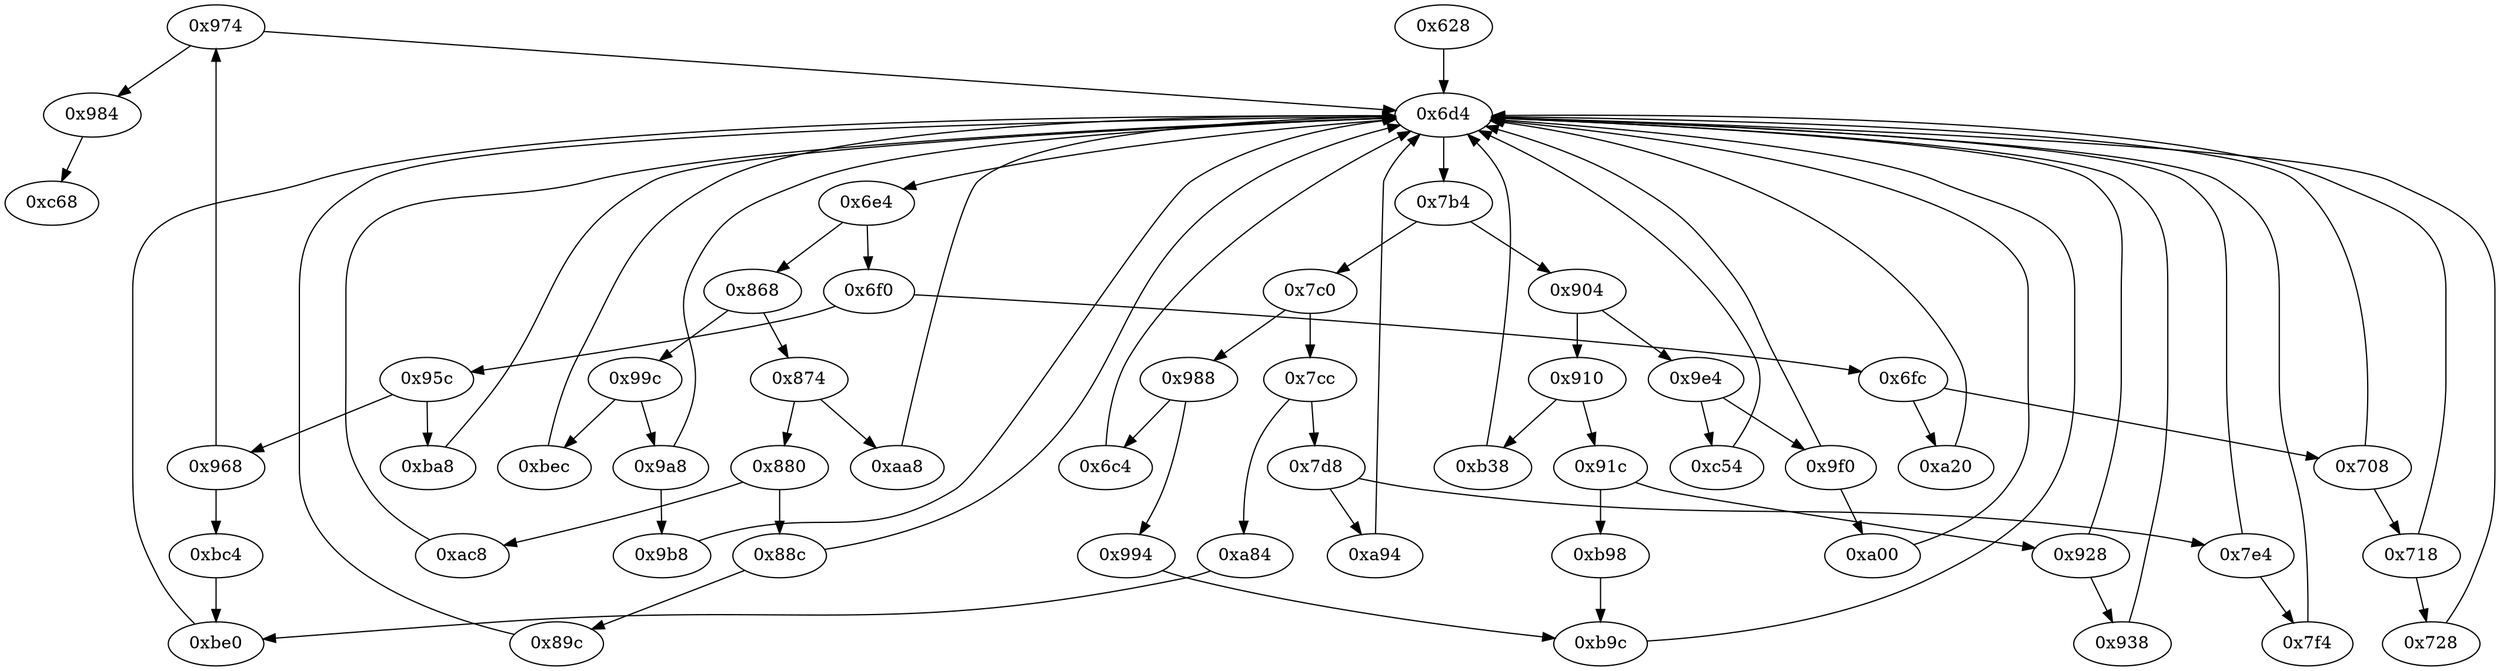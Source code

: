 strict digraph "" {
	"0x984"	 [opcode="[u'b']"];
	"0xc68"	 [opcode="[u'ldr', u'sub', u'pop']"];
	"0x984" -> "0xc68";
	"0x6fc"	 [opcode="[u'ldr', u'cmp', u'b']"];
	"0xa20"	 [opcode="[u'ldr', u'ldr', u'ldr', u'ldr', u'add', u'sub', u'sub', u'mul', u'mvn', u'ldr', u'orr', u'mov', u'cmn', u'mov', u'ldr', u'cmp', \
u'mov', u'mov', u'mov', u'cmn', u'mov', u'mov', u'teq', u'mov', u'b']"];
	"0x6fc" -> "0xa20";
	"0x708"	 [opcode="[u'ldr', u'cmp', u'mov', u'b']"];
	"0x6fc" -> "0x708";
	"0xb9c"	 [opcode="[u'str', u'ldr', u'b']"];
	"0x6d4"	 [opcode="[u'mov', u'ldr', u'cmp', u'b']"];
	"0xb9c" -> "0x6d4";
	"0x95c"	 [opcode="[u'ldr', u'cmp', u'b']"];
	"0x968"	 [opcode="[u'ldr', u'cmp', u'b']"];
	"0x95c" -> "0x968";
	"0xba8"	 [opcode="[u'ldr', u'ldr', u'ldr', u'ldr', u'cmp', u'mov', u'b']"];
	"0x95c" -> "0xba8";
	"0x99c"	 [opcode="[u'ldr', u'cmp', u'b']"];
	"0x9a8"	 [opcode="[u'ldr', u'cmp', u'mov', u'b']"];
	"0x99c" -> "0x9a8";
	"0xbec"	 [opcode="[u'ldr', u'ldr', u'ldr', u'ldr', u'ldr', u'ldr', u'ldr', u'ldr', u'ldr', u'ldr', u'ldr', u'ldr', u'ldr', u'ldr', u'ldr', u'ldr', \
u'ldr', u'ldr', u'ldr', u'ldr', u'ldr', u'ldr', u'ldr', u'ldr', u'mov', u'b']"];
	"0x99c" -> "0xbec";
	"0x988"	 [opcode="[u'ldr', u'cmp', u'b']"];
	"0x6c4"	 [opcode="[u'ldr', u'cmp', u'mov', u'ldr']"];
	"0x988" -> "0x6c4";
	"0x994"	 [opcode="[u'mov', u'b']"];
	"0x988" -> "0x994";
	"0x89c"	 [opcode="[u'ldr', u'str', u'ldr', u'ldr', u'ldr', u'add', u'sub', u'sub', u'mul', u'mvn', u'ldr', u'orr', u'mov', u'cmn', u'mov', u'ldr', \
u'cmp', u'mov', u'mov', u'mov', u'cmn', u'mov', u'mov', u'teq', u'mov', u'b']"];
	"0x89c" -> "0x6d4";
	"0x938"	 [opcode="[u'ldr', u'ldr', u'ldr', u'sub', u'add', u'add', u'str', u'ldr', u'b']"];
	"0x938" -> "0x6d4";
	"0x9e4"	 [opcode="[u'ldr', u'cmp', u'b']"];
	"0x9f0"	 [opcode="[u'ldr', u'cmp', u'mov', u'b']"];
	"0x9e4" -> "0x9f0";
	"0xc54"	 [opcode="[u'ldr', u'ldr', u'bl', u'ldr', u'b']"];
	"0x9e4" -> "0xc54";
	"0xa00"	 [opcode="[u'ldrb', u'ldr', u'cmp', u'ldr', u'mov', u'ldr', u'str', u'b']"];
	"0xa00" -> "0x6d4";
	"0x9f0" -> "0xa00";
	"0x9f0" -> "0x6d4";
	"0x6e4"	 [opcode="[u'ldr', u'cmp', u'b']"];
	"0x868"	 [opcode="[u'ldr', u'cmp', u'b']"];
	"0x6e4" -> "0x868";
	"0x6f0"	 [opcode="[u'ldr', u'cmp', u'b']"];
	"0x6e4" -> "0x6f0";
	"0x880"	 [opcode="[u'ldr', u'cmp', u'b']"];
	"0xac8"	 [opcode="[u'ldr', u'ldr', u'bl', u'ldr', u'ldr', u'ldr', u'ldr', u'add', u'sub', u'sub', u'mul', u'mvn', u'ldr', u'ldr', u'orr', u'mov', \
u'cmn', u'mov', u'cmp', u'mov', u'mov', u'mov', u'cmn', u'mov', u'mov', u'teq', u'mov', u'b']"];
	"0x880" -> "0xac8";
	"0x88c"	 [opcode="[u'ldr', u'cmp', u'mov', u'b']"];
	"0x880" -> "0x88c";
	"0x9b8"	 [opcode="[u'ldr', u'str', u'ldr', u'str', u'ldr', u'ldr', u'ldr', u'ldr', u'cmp', u'mov', u'b']"];
	"0x9b8" -> "0x6d4";
	"0x868" -> "0x99c";
	"0x874"	 [opcode="[u'ldr', u'cmp', u'b']"];
	"0x868" -> "0x874";
	"0x91c"	 [opcode="[u'ldr', u'cmp', u'b']"];
	"0x928"	 [opcode="[u'ldr', u'cmp', u'mov', u'b']"];
	"0x91c" -> "0x928";
	"0xb98"	 [opcode="[u'mov']"];
	"0x91c" -> "0xb98";
	"0xbc4"	 [opcode="[u'ldr', u'ldr', u'ldrb', u'str', u'mov', u'str', u'mov']"];
	"0x968" -> "0xbc4";
	"0x974"	 [opcode="[u'ldr', u'cmp', u'mov', u'b']"];
	"0x968" -> "0x974";
	"0x6d4" -> "0x6e4";
	"0x7b4"	 [opcode="[u'ldr', u'cmp', u'b']"];
	"0x6d4" -> "0x7b4";
	"0x904"	 [opcode="[u'ldr', u'cmp', u'b']"];
	"0x904" -> "0x9e4";
	"0x910"	 [opcode="[u'ldr', u'cmp', u'b']"];
	"0x904" -> "0x910";
	"0x718"	 [opcode="[u'ldr', u'cmp', u'mov', u'b']"];
	"0x718" -> "0x6d4";
	"0x728"	 [opcode="[u'ldr', u'ldr', u'bl', u'cmp', u'mov', u'mvn', u'mov', u'mov', u'strb', u'ldr', u'ldr', u'ldr', u'ldr', u'ldr', u'cmp', u'mov', \
u'sub', u'sub', u'add', u'mul', u'mvn', u'mov', u'orr', u'ldr', u'cmn', u'mov', u'teq', u'mov', u'mvn', u'mov', u'cmn', u'mov', \
u'cmp', u'mov', u'b']"];
	"0x718" -> "0x728";
	"0x6c4" -> "0x6d4";
	"0x928" -> "0x938";
	"0x928" -> "0x6d4";
	"0xc54" -> "0x6d4";
	"0xba8" -> "0x6d4";
	"0xbe0"	 [opcode="[u'str', u'ldr', u'b']"];
	"0xbe0" -> "0x6d4";
	"0xa20" -> "0x6d4";
	"0xbc4" -> "0xbe0";
	"0x7c0"	 [opcode="[u'ldr', u'cmp', u'b']"];
	"0x7c0" -> "0x988";
	"0x7cc"	 [opcode="[u'ldr', u'cmp', u'b']"];
	"0x7c0" -> "0x7cc";
	"0xaa8"	 [opcode="[u'ldr', u'ldr', u'ldr', u'ldr', u'ldr', u'ldr', u'mov', u'b']"];
	"0xaa8" -> "0x6d4";
	"0xac8" -> "0x6d4";
	"0xb38"	 [opcode="[u'ldr', u'ldr', u'ldr', u'sub', u'sub', u'add', u'mul', u'mvn', u'ldr', u'orr', u'mov', u'cmn', u'mov', u'ldr', u'cmp', u'mov', \
u'mov', u'mov', u'cmn', u'mov', u'mov', u'teq', u'mov', u'b']"];
	"0xb38" -> "0x6d4";
	"0x7d8"	 [opcode="[u'ldr', u'cmp', u'b']"];
	"0x7cc" -> "0x7d8";
	"0xa84"	 [opcode="[u'ldr', u'str', u'ldr', u'b']"];
	"0x7cc" -> "0xa84";
	"0x88c" -> "0x89c";
	"0x88c" -> "0x6d4";
	"0x7f4"	 [opcode="[u'ldr', u'ldr', u'sub', u'add', u'add', u'str', u'ldr', u'ldr', u'sub', u'mul', u'eor', u'mov', u'and', u'ldr', u'mov', u'mov', \
u'ldr', u'ldr', u'cmp', u'mov', u'teq', u'mov', u'mvn', u'mov', u'cmp', u'mov', u'cmp', u'mov', u'b']"];
	"0x7f4" -> "0x6d4";
	"0x6f0" -> "0x6fc";
	"0x6f0" -> "0x95c";
	"0x874" -> "0x880";
	"0x874" -> "0xaa8";
	"0xb98" -> "0xb9c";
	"0x9a8" -> "0x9b8";
	"0x9a8" -> "0x6d4";
	"0x7b4" -> "0x904";
	"0x7b4" -> "0x7c0";
	"0x994" -> "0xb9c";
	"0x728" -> "0x6d4";
	"0x910" -> "0x91c";
	"0x910" -> "0xb38";
	"0xa94"	 [opcode="[u'ldr', u'ldr', u'bl', u'ldr', u'b']"];
	"0x7d8" -> "0xa94";
	"0x7e4"	 [opcode="[u'ldr', u'cmp', u'mov', u'b']"];
	"0x7d8" -> "0x7e4";
	"0xa94" -> "0x6d4";
	"0x708" -> "0x6d4";
	"0x708" -> "0x718";
	"0xbec" -> "0x6d4";
	"0x974" -> "0x984";
	"0x974" -> "0x6d4";
	"0xa84" -> "0xbe0";
	"0x628"	 [opcode="[u'push', u'add', u'sub', u'str', u'cmp', u'mvn', u'ldr', u'ldr', u'ldr', u'mov', u'ldr', u'str', u'ldr', u'str', u'ldr', u'str', \
u'ldr', u'ldr', u'str', u'ldr', u'ldr', u'ldr', u'str', u'ldr', u'ldr', u'ldr', u'add', u'str', u'ldr', u'add', u'str', u'ldr', \
u'add', u'str', u'str', u'str', u'str', u'str', u'b']"];
	"0x628" -> "0x6d4";
	"0x7e4" -> "0x6d4";
	"0x7e4" -> "0x7f4";
}
